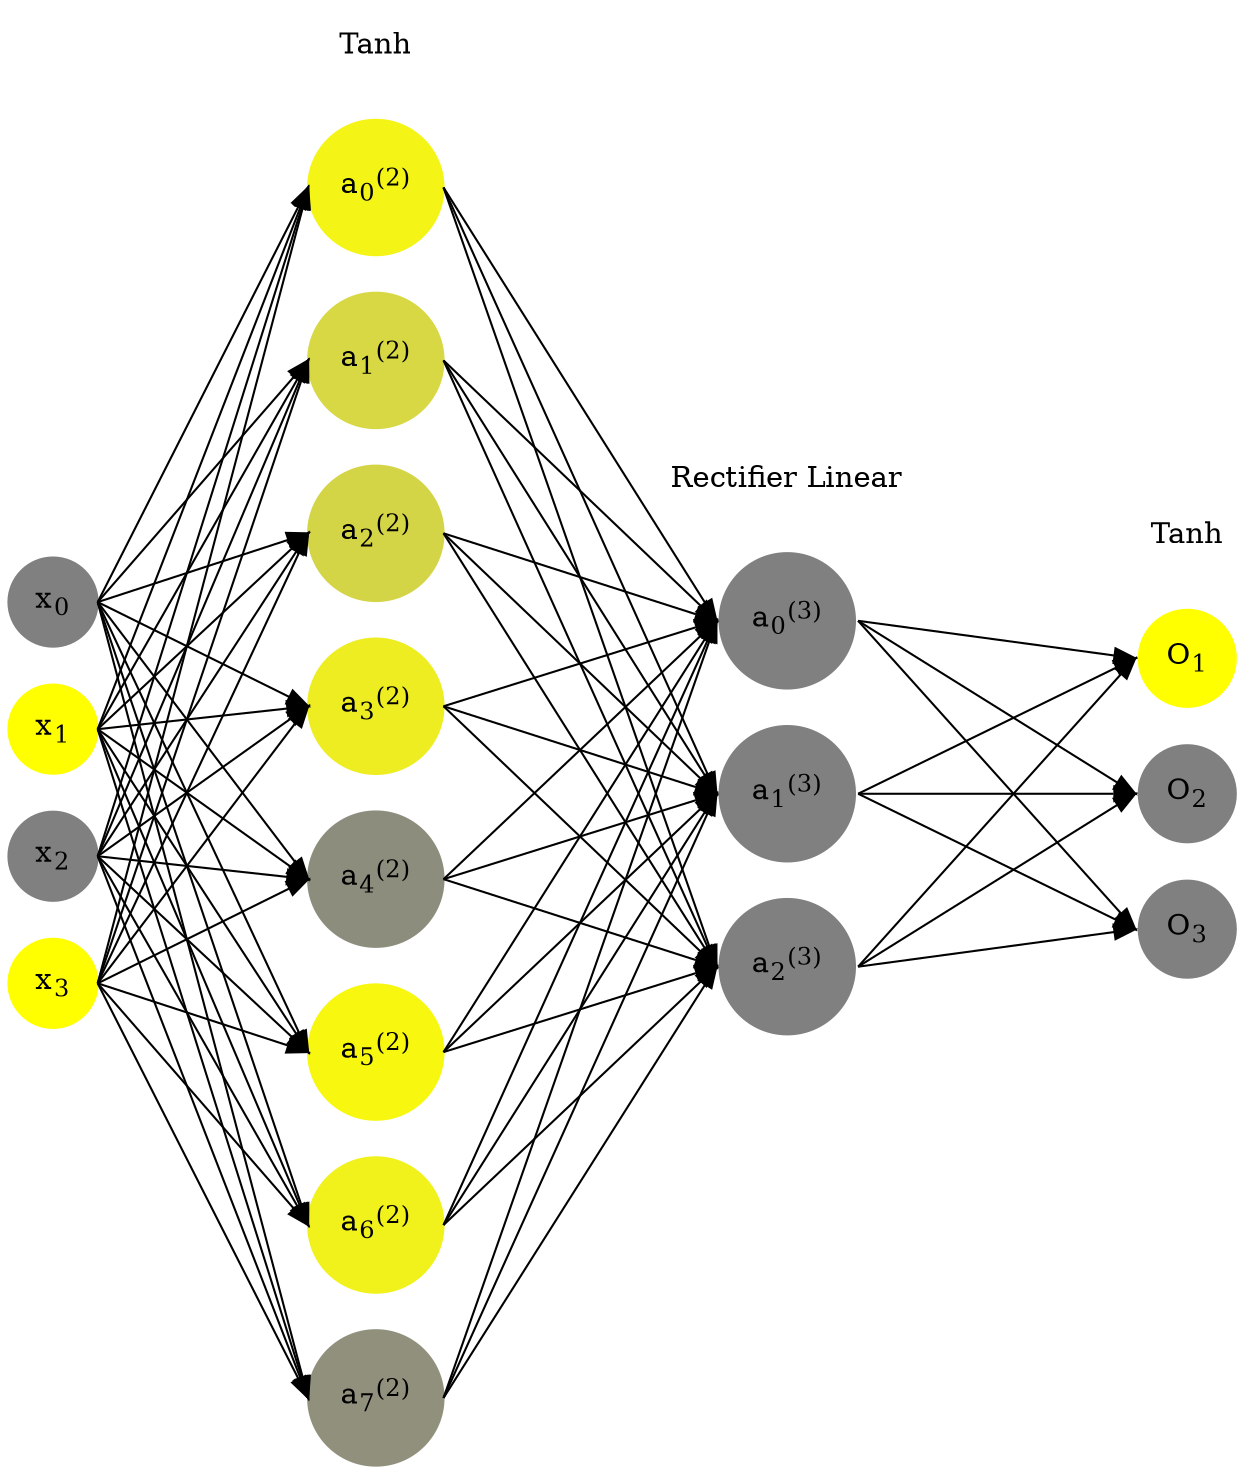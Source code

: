 digraph G {
	rankdir = LR;
	splines=false;
	edge[style=invis];
	ranksep= 1.4;
	{
	node [shape=circle, color="0.1667, 0.0, 0.5", style=filled, fillcolor="0.1667, 0.0, 0.5"];
	x0 [label=<x<sub>0</sub>>];
	}
	{
	node [shape=circle, color="0.1667, 1.0, 1.0", style=filled, fillcolor="0.1667, 1.0, 1.0"];
	x1 [label=<x<sub>1</sub>>];
	}
	{
	node [shape=circle, color="0.1667, 0.0, 0.5", style=filled, fillcolor="0.1667, 0.0, 0.5"];
	x2 [label=<x<sub>2</sub>>];
	}
	{
	node [shape=circle, color="0.1667, 1.0, 1.0", style=filled, fillcolor="0.1667, 1.0, 1.0"];
	x3 [label=<x<sub>3</sub>>];
	}
	{
	node [shape=circle, color="0.1667, 0.909161, 0.954581", style=filled, fillcolor="0.1667, 0.909161, 0.954581"];
	a02 [label=<a<sub>0</sub><sup>(2)</sup>>];
	}
	{
	node [shape=circle, color="0.1667, 0.687600, 0.843800", style=filled, fillcolor="0.1667, 0.687600, 0.843800"];
	a12 [label=<a<sub>1</sub><sup>(2)</sup>>];
	}
	{
	node [shape=circle, color="0.1667, 0.661854, 0.830927", style=filled, fillcolor="0.1667, 0.661854, 0.830927"];
	a22 [label=<a<sub>2</sub><sup>(2)</sup>>];
	}
	{
	node [shape=circle, color="0.1667, 0.852435, 0.926217", style=filled, fillcolor="0.1667, 0.852435, 0.926217"];
	a32 [label=<a<sub>3</sub><sup>(2)</sup>>];
	}
	{
	node [shape=circle, color="0.1667, 0.108290, 0.554145", style=filled, fillcolor="0.1667, 0.108290, 0.554145"];
	a42 [label=<a<sub>4</sub><sup>(2)</sup>>];
	}
	{
	node [shape=circle, color="0.1667, 0.937399, 0.968699", style=filled, fillcolor="0.1667, 0.937399, 0.968699"];
	a52 [label=<a<sub>5</sub><sup>(2)</sup>>];
	}
	{
	node [shape=circle, color="0.1667, 0.886741, 0.943370", style=filled, fillcolor="0.1667, 0.886741, 0.943370"];
	a62 [label=<a<sub>6</sub><sup>(2)</sup>>];
	}
	{
	node [shape=circle, color="0.1667, 0.129380, 0.564690", style=filled, fillcolor="0.1667, 0.129380, 0.564690"];
	a72 [label=<a<sub>7</sub><sup>(2)</sup>>];
	}
	{
	node [shape=circle, color="0.1667, 0.000000, 0.500000", style=filled, fillcolor="0.1667, 0.000000, 0.500000"];
	a03 [label=<a<sub>0</sub><sup>(3)</sup>>];
	}
	{
	node [shape=circle, color="0.1667, 0.000000, 0.500000", style=filled, fillcolor="0.1667, 0.000000, 0.500000"];
	a13 [label=<a<sub>1</sub><sup>(3)</sup>>];
	}
	{
	node [shape=circle, color="0.1667, 0.000000, 0.500000", style=filled, fillcolor="0.1667, 0.000000, 0.500000"];
	a23 [label=<a<sub>2</sub><sup>(3)</sup>>];
	}
	{
	node [shape=circle, color="0.1667, 1.0, 1.0", style=filled, fillcolor="0.1667, 1.0, 1.0"];
	O1 [label=<O<sub>1</sub>>];
	}
	{
	node [shape=circle, color="0.1667, 0.0, 0.5", style=filled, fillcolor="0.1667, 0.0, 0.5"];
	O2 [label=<O<sub>2</sub>>];
	}
	{
	node [shape=circle, color="0.1667, 0.0, 0.5", style=filled, fillcolor="0.1667, 0.0, 0.5"];
	O3 [label=<O<sub>3</sub>>];
	}
	{
	rank=same;
	x0->x1->x2->x3;
	}
	{
	rank=same;
	a02->a12->a22->a32->a42->a52->a62->a72;
	}
	{
	rank=same;
	a03->a13->a23;
	}
	{
	rank=same;
	O1->O2->O3;
	}
	l1 [shape=plaintext,label="Tanh"];
	l1->a02;
	{rank=same; l1;a02};
	l2 [shape=plaintext,label="Rectifier Linear"];
	l2->a03;
	{rank=same; l2;a03};
	l3 [shape=plaintext,label="Tanh"];
	l3->O1;
	{rank=same; l3;O1};
edge[style=solid, tailport=e, headport=w];
	{x0;x1;x2;x3} -> {a02;a12;a22;a32;a42;a52;a62;a72};
	{a02;a12;a22;a32;a42;a52;a62;a72} -> {a03;a13;a23};
	{a03;a13;a23} -> {O1,O2,O3};
}
